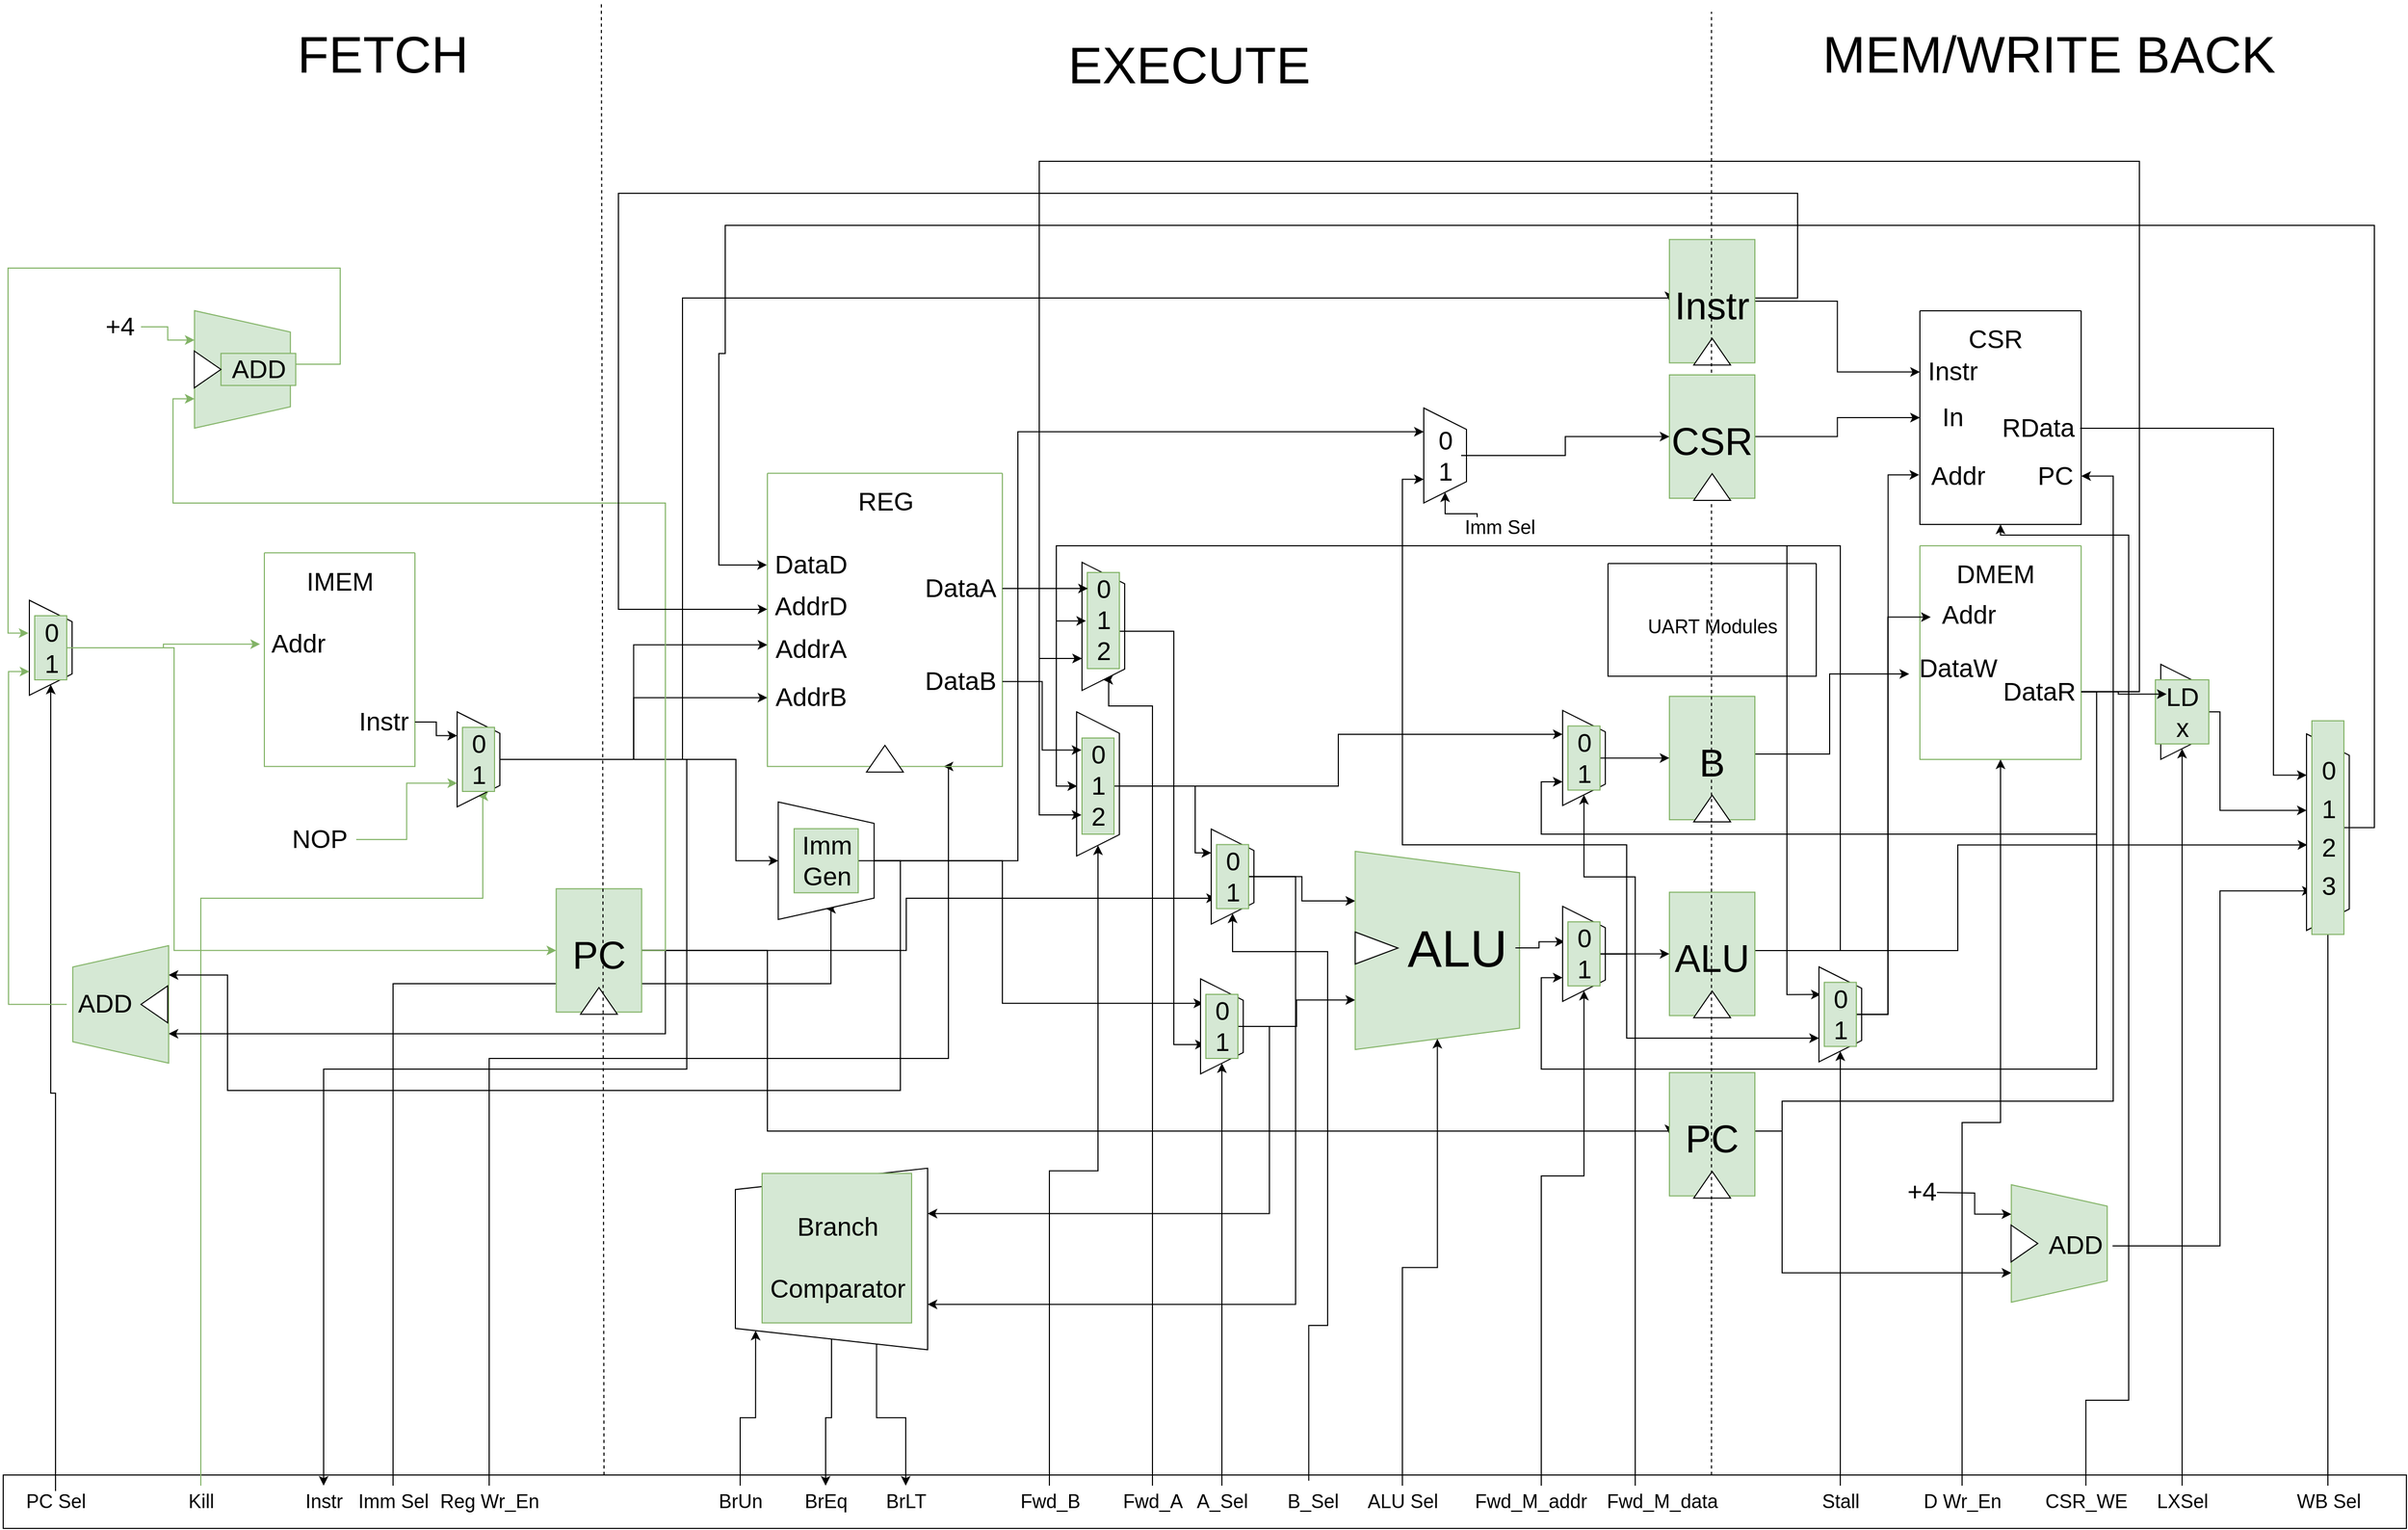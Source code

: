 <mxfile version="17.4.2" type="device"><diagram id="px6dreDy5lvPG2VvPyfn" name="Page-1"><mxGraphModel dx="1422" dy="754" grid="1" gridSize="10" guides="1" tooltips="1" connect="1" arrows="1" fold="1" page="1" pageScale="1" pageWidth="2500" pageHeight="1500" math="0" shadow="0"><root><mxCell id="0"/><mxCell id="1" parent="0"/><mxCell id="4-qWNyt98Z3QxgI1turu-1" value="" style="rounded=0;whiteSpace=wrap;html=1;" parent="1" vertex="1"><mxGeometry x="60" y="1380" width="2250" height="50" as="geometry"/></mxCell><mxCell id="4-qWNyt98Z3QxgI1turu-83" style="edgeStyle=orthogonalEdgeStyle;rounded=0;orthogonalLoop=1;jettySize=auto;html=1;entryX=1;entryY=0.5;entryDx=0;entryDy=0;fontSize=24;" parent="1" source="4-qWNyt98Z3QxgI1turu-2" target="4-qWNyt98Z3QxgI1turu-23" edge="1"><mxGeometry relative="1" as="geometry"/></mxCell><mxCell id="4-qWNyt98Z3QxgI1turu-2" value="&lt;font style=&quot;font-size: 18px&quot;&gt;PC Sel&lt;/font&gt;" style="text;html=1;align=center;verticalAlign=middle;resizable=0;points=[];autosize=1;strokeColor=none;fillColor=none;" parent="1" vertex="1"><mxGeometry x="74" y="1395" width="70" height="20" as="geometry"/></mxCell><mxCell id="4-qWNyt98Z3QxgI1turu-90" style="edgeStyle=orthogonalEdgeStyle;rounded=0;orthogonalLoop=1;jettySize=auto;html=1;entryX=1;entryY=0.5;entryDx=0;entryDy=0;fontSize=24;fillColor=#d5e8d4;strokeColor=#82b366;" parent="1" source="4-qWNyt98Z3QxgI1turu-4" target="4-qWNyt98Z3QxgI1turu-47" edge="1"><mxGeometry relative="1" as="geometry"><Array as="points"><mxPoint x="245" y="840"/><mxPoint x="509" y="840"/><mxPoint x="509" y="744"/></Array></mxGeometry></mxCell><mxCell id="4-qWNyt98Z3QxgI1turu-4" value="Kill" style="text;html=1;align=center;verticalAlign=middle;resizable=0;points=[];autosize=1;strokeColor=none;fillColor=none;fontSize=18;" parent="1" vertex="1"><mxGeometry x="225" y="1390" width="40" height="30" as="geometry"/></mxCell><mxCell id="4-qWNyt98Z3QxgI1turu-5" value="Instr" style="text;html=1;align=center;verticalAlign=middle;resizable=0;points=[];autosize=1;strokeColor=none;fillColor=none;fontSize=18;" parent="1" vertex="1"><mxGeometry x="335" y="1390" width="50" height="30" as="geometry"/></mxCell><mxCell id="4-qWNyt98Z3QxgI1turu-96" style="edgeStyle=orthogonalEdgeStyle;rounded=0;orthogonalLoop=1;jettySize=auto;html=1;entryX=1;entryY=0.5;entryDx=0;entryDy=0;fontSize=24;" parent="1" source="4-qWNyt98Z3QxgI1turu-6" target="4-qWNyt98Z3QxgI1turu-92" edge="1"><mxGeometry relative="1" as="geometry"><Array as="points"><mxPoint x="425" y="920"/><mxPoint x="835" y="920"/></Array></mxGeometry></mxCell><mxCell id="4-qWNyt98Z3QxgI1turu-6" value="Imm Sel" style="text;html=1;align=center;verticalAlign=middle;resizable=0;points=[];autosize=1;strokeColor=none;fillColor=none;fontSize=18;" parent="1" vertex="1"><mxGeometry x="385" y="1390" width="80" height="30" as="geometry"/></mxCell><mxCell id="mu1nXrqoCchP6hfpwyha-82" style="edgeStyle=orthogonalEdgeStyle;rounded=0;orthogonalLoop=1;jettySize=auto;html=1;entryX=0.75;entryY=1;entryDx=0;entryDy=0;fontSize=24;" parent="1" source="4-qWNyt98Z3QxgI1turu-7" target="4-qWNyt98Z3QxgI1turu-70" edge="1"><mxGeometry relative="1" as="geometry"><Array as="points"><mxPoint x="515" y="990"/><mxPoint x="945" y="990"/><mxPoint x="945" y="717"/></Array></mxGeometry></mxCell><mxCell id="4-qWNyt98Z3QxgI1turu-7" value="Reg Wr_En" style="text;html=1;align=center;verticalAlign=middle;resizable=0;points=[];autosize=1;strokeColor=none;fillColor=none;fontSize=18;" parent="1" vertex="1"><mxGeometry x="460" y="1390" width="110" height="30" as="geometry"/></mxCell><mxCell id="mu1nXrqoCchP6hfpwyha-113" style="edgeStyle=orthogonalEdgeStyle;rounded=0;orthogonalLoop=1;jettySize=auto;html=1;entryX=1;entryY=0.5;entryDx=0;entryDy=0;fontSize=24;" parent="1" source="4-qWNyt98Z3QxgI1turu-8" target="mu1nXrqoCchP6hfpwyha-1" edge="1"><mxGeometry relative="1" as="geometry"><Array as="points"><mxPoint x="1136" y="660"/><mxPoint x="1095" y="660"/><mxPoint x="1095" y="635"/></Array></mxGeometry></mxCell><mxCell id="4-qWNyt98Z3QxgI1turu-8" value="Fwd_A" style="text;html=1;align=center;verticalAlign=middle;resizable=0;points=[];autosize=1;strokeColor=none;fillColor=none;fontSize=18;" parent="1" vertex="1"><mxGeometry x="1101" y="1390" width="70" height="30" as="geometry"/></mxCell><mxCell id="mu1nXrqoCchP6hfpwyha-114" style="edgeStyle=orthogonalEdgeStyle;rounded=0;orthogonalLoop=1;jettySize=auto;html=1;entryX=1;entryY=0.5;entryDx=0;entryDy=0;fontSize=24;" parent="1" source="4-qWNyt98Z3QxgI1turu-9" target="mu1nXrqoCchP6hfpwyha-3" edge="1"><mxGeometry relative="1" as="geometry"/></mxCell><mxCell id="4-qWNyt98Z3QxgI1turu-9" value="Fwd_B" style="text;html=1;align=center;verticalAlign=middle;resizable=0;points=[];autosize=1;strokeColor=none;fillColor=none;fontSize=18;" parent="1" vertex="1"><mxGeometry x="1004.5" y="1390" width="70" height="30" as="geometry"/></mxCell><mxCell id="mu1nXrqoCchP6hfpwyha-85" style="edgeStyle=orthogonalEdgeStyle;rounded=0;orthogonalLoop=1;jettySize=auto;html=1;entryX=0;entryY=0;entryDx=0;entryDy=0;fontSize=24;" parent="1" source="4-qWNyt98Z3QxgI1turu-11" target="mu1nXrqoCchP6hfpwyha-26" edge="1"><mxGeometry relative="1" as="geometry"/></mxCell><mxCell id="4-qWNyt98Z3QxgI1turu-11" value="BrUn" style="text;html=1;align=center;verticalAlign=middle;resizable=0;points=[];autosize=1;strokeColor=none;fillColor=none;fontSize=18;" parent="1" vertex="1"><mxGeometry x="720" y="1390" width="60" height="30" as="geometry"/></mxCell><mxCell id="4-qWNyt98Z3QxgI1turu-12" value="BrEq" style="text;html=1;align=center;verticalAlign=middle;resizable=0;points=[];autosize=1;strokeColor=none;fillColor=none;fontSize=18;" parent="1" vertex="1"><mxGeometry x="800" y="1390" width="60" height="30" as="geometry"/></mxCell><mxCell id="4-qWNyt98Z3QxgI1turu-13" value="BrLT" style="text;html=1;align=center;verticalAlign=middle;resizable=0;points=[];autosize=1;strokeColor=none;fillColor=none;fontSize=18;" parent="1" vertex="1"><mxGeometry x="880" y="1390" width="50" height="30" as="geometry"/></mxCell><mxCell id="mu1nXrqoCchP6hfpwyha-88" style="edgeStyle=orthogonalEdgeStyle;rounded=0;orthogonalLoop=1;jettySize=auto;html=1;entryX=1;entryY=0.5;entryDx=0;entryDy=0;fontSize=24;" parent="1" source="4-qWNyt98Z3QxgI1turu-14" target="mu1nXrqoCchP6hfpwyha-7" edge="1"><mxGeometry relative="1" as="geometry"><Array as="points"><mxPoint x="1201" y="1270"/><mxPoint x="1201" y="1270"/></Array></mxGeometry></mxCell><mxCell id="4-qWNyt98Z3QxgI1turu-14" value="A_Sel" style="text;html=1;align=center;verticalAlign=middle;resizable=0;points=[];autosize=1;strokeColor=none;fillColor=none;fontSize=18;" parent="1" vertex="1"><mxGeometry x="1171" y="1390" width="60" height="30" as="geometry"/></mxCell><mxCell id="mu1nXrqoCchP6hfpwyha-90" style="edgeStyle=orthogonalEdgeStyle;rounded=0;orthogonalLoop=1;jettySize=auto;html=1;fontSize=24;entryX=1;entryY=0.5;entryDx=0;entryDy=0;exitX=0.447;exitY=-0.155;exitDx=0;exitDy=0;exitPerimeter=0;" parent="1" source="4-qWNyt98Z3QxgI1turu-15" target="mu1nXrqoCchP6hfpwyha-9" edge="1"><mxGeometry relative="1" as="geometry"><mxPoint x="1210" y="800" as="targetPoint"/><Array as="points"><mxPoint x="1282" y="1240"/><mxPoint x="1300" y="1240"/><mxPoint x="1300" y="890"/><mxPoint x="1211" y="890"/></Array></mxGeometry></mxCell><mxCell id="4-qWNyt98Z3QxgI1turu-15" value="B_Sel" style="text;html=1;align=center;verticalAlign=middle;resizable=0;points=[];autosize=1;strokeColor=none;fillColor=none;fontSize=18;" parent="1" vertex="1"><mxGeometry x="1255.5" y="1390" width="60" height="30" as="geometry"/></mxCell><mxCell id="mu1nXrqoCchP6hfpwyha-104" style="edgeStyle=orthogonalEdgeStyle;rounded=0;orthogonalLoop=1;jettySize=auto;html=1;entryX=1;entryY=0.5;entryDx=0;entryDy=0;fontSize=24;" parent="1" source="4-qWNyt98Z3QxgI1turu-16" target="mu1nXrqoCchP6hfpwyha-99" edge="1"><mxGeometry relative="1" as="geometry"/></mxCell><mxCell id="4-qWNyt98Z3QxgI1turu-16" value="Stall" style="text;html=1;align=center;verticalAlign=middle;resizable=0;points=[];autosize=1;strokeColor=none;fillColor=none;fontSize=18;" parent="1" vertex="1"><mxGeometry x="1755" y="1390" width="50" height="30" as="geometry"/></mxCell><mxCell id="EJyJyO3sqpeHUHVPseN8-16" style="edgeStyle=orthogonalEdgeStyle;rounded=0;orthogonalLoop=1;jettySize=auto;html=1;entryX=0.5;entryY=1;entryDx=0;entryDy=0;fontSize=18;" parent="1" source="4-qWNyt98Z3QxgI1turu-17" target="mu1nXrqoCchP6hfpwyha-63" edge="1"><mxGeometry relative="1" as="geometry"/></mxCell><mxCell id="4-qWNyt98Z3QxgI1turu-17" value="D Wr_En" style="text;html=1;align=center;verticalAlign=middle;resizable=0;points=[];autosize=1;strokeColor=none;fillColor=none;fontSize=18;" parent="1" vertex="1"><mxGeometry x="1849" y="1390" width="90" height="30" as="geometry"/></mxCell><mxCell id="mu1nXrqoCchP6hfpwyha-92" style="edgeStyle=orthogonalEdgeStyle;rounded=0;orthogonalLoop=1;jettySize=auto;html=1;entryX=1;entryY=0.5;entryDx=0;entryDy=0;fontSize=24;" parent="1" source="4-qWNyt98Z3QxgI1turu-18" target="mu1nXrqoCchP6hfpwyha-77" edge="1"><mxGeometry relative="1" as="geometry"/></mxCell><mxCell id="4-qWNyt98Z3QxgI1turu-18" value="LXSel" style="text;html=1;align=center;verticalAlign=middle;resizable=0;points=[];autosize=1;strokeColor=none;fillColor=none;fontSize=18;" parent="1" vertex="1"><mxGeometry x="2070" y="1390" width="60" height="30" as="geometry"/></mxCell><mxCell id="mu1nXrqoCchP6hfpwyha-93" style="edgeStyle=orthogonalEdgeStyle;rounded=0;orthogonalLoop=1;jettySize=auto;html=1;entryX=1;entryY=0.5;entryDx=0;entryDy=0;fontSize=24;" parent="1" source="4-qWNyt98Z3QxgI1turu-19" target="mu1nXrqoCchP6hfpwyha-53" edge="1"><mxGeometry relative="1" as="geometry"/></mxCell><mxCell id="4-qWNyt98Z3QxgI1turu-19" value="WB Sel" style="text;html=1;align=center;verticalAlign=middle;resizable=0;points=[];autosize=1;strokeColor=none;fillColor=none;fontSize=18;" parent="1" vertex="1"><mxGeometry x="2196.5" y="1390" width="80" height="30" as="geometry"/></mxCell><mxCell id="4-qWNyt98Z3QxgI1turu-20" value="&lt;font style=&quot;font-size: 48px&quot;&gt;FETCH&lt;/font&gt;" style="text;html=1;align=center;verticalAlign=middle;resizable=0;points=[];autosize=1;strokeColor=none;fillColor=none;fontSize=18;" parent="1" vertex="1"><mxGeometry x="325" y="30" width="180" height="40" as="geometry"/></mxCell><mxCell id="4-qWNyt98Z3QxgI1turu-21" value="EXECUTE" style="text;html=1;align=center;verticalAlign=middle;resizable=0;points=[];autosize=1;strokeColor=none;fillColor=none;fontSize=48;" parent="1" vertex="1"><mxGeometry x="1050" y="30" width="240" height="60" as="geometry"/></mxCell><mxCell id="4-qWNyt98Z3QxgI1turu-22" value="MEM/WRITE BACK" style="text;html=1;align=center;verticalAlign=middle;resizable=0;points=[];autosize=1;strokeColor=none;fillColor=none;fontSize=48;" parent="1" vertex="1"><mxGeometry x="1755" y="20" width="440" height="60" as="geometry"/></mxCell><mxCell id="4-qWNyt98Z3QxgI1turu-23" value="" style="shape=trapezoid;perimeter=trapezoidPerimeter;whiteSpace=wrap;html=1;fixedSize=1;fontSize=48;rotation=90;" parent="1" vertex="1"><mxGeometry x="60" y="585.5" width="89" height="40" as="geometry"/></mxCell><mxCell id="4-qWNyt98Z3QxgI1turu-24" value="" style="shape=trapezoid;perimeter=trapezoidPerimeter;whiteSpace=wrap;html=1;fixedSize=1;fontSize=48;rotation=90;fillColor=#d5e8d4;strokeColor=#82b366;" parent="1" vertex="1"><mxGeometry x="229" y="300.0" width="110" height="89.75" as="geometry"/></mxCell><mxCell id="4-qWNyt98Z3QxgI1turu-31" value="" style="swimlane;startSize=0;fontSize=48;fillColor=#d5e8d4;strokeColor=#82b366;" parent="1" vertex="1"><mxGeometry x="304.5" y="516.63" width="141" height="200" as="geometry"><mxRectangle x="335" y="330" width="175" height="215.5" as="alternateBounds"/></mxGeometry></mxCell><mxCell id="4-qWNyt98Z3QxgI1turu-42" value="IMEM" style="text;html=1;align=center;verticalAlign=middle;resizable=0;points=[];autosize=1;strokeColor=none;fillColor=none;fontSize=24;" parent="4-qWNyt98Z3QxgI1turu-31" vertex="1"><mxGeometry x="30.5" y="12.25" width="80" height="30" as="geometry"/></mxCell><mxCell id="4-qWNyt98Z3QxgI1turu-43" value="Addr" style="text;html=1;align=center;verticalAlign=middle;resizable=0;points=[];autosize=1;strokeColor=none;fillColor=none;fontSize=24;" parent="4-qWNyt98Z3QxgI1turu-31" vertex="1"><mxGeometry x="-4" y="70.5" width="70" height="30" as="geometry"/></mxCell><mxCell id="4-qWNyt98Z3QxgI1turu-44" value="Instr" style="text;html=1;align=center;verticalAlign=middle;resizable=0;points=[];autosize=1;fontSize=24;" parent="4-qWNyt98Z3QxgI1turu-31" vertex="1"><mxGeometry x="81" y="143.37" width="60" height="30" as="geometry"/></mxCell><mxCell id="72rIhkcff9pk2__aMcEL-7" style="edgeStyle=orthogonalEdgeStyle;rounded=0;orthogonalLoop=1;jettySize=auto;html=1;fillColor=#d5e8d4;strokeColor=#82b366;" parent="1" source="4-qWNyt98Z3QxgI1turu-35" target="4-qWNyt98Z3QxgI1turu-43" edge="1"><mxGeometry relative="1" as="geometry"/></mxCell><mxCell id="72rIhkcff9pk2__aMcEL-8" style="edgeStyle=orthogonalEdgeStyle;rounded=0;orthogonalLoop=1;jettySize=auto;html=1;entryX=0;entryY=0.5;entryDx=0;entryDy=0;fillColor=#d5e8d4;strokeColor=#82b366;" parent="1" source="4-qWNyt98Z3QxgI1turu-35" target="4-qWNyt98Z3QxgI1turu-57" edge="1"><mxGeometry relative="1" as="geometry"><Array as="points"><mxPoint x="220" y="606"/><mxPoint x="220" y="889"/></Array></mxGeometry></mxCell><mxCell id="4-qWNyt98Z3QxgI1turu-35" value="0&lt;br&gt;1" style="text;html=1;align=center;verticalAlign=middle;resizable=0;points=[];autosize=1;strokeColor=#82b366;fillColor=#d5e8d4;fontSize=24;" parent="1" vertex="1"><mxGeometry x="89.5" y="575.5" width="30" height="60" as="geometry"/></mxCell><mxCell id="4-qWNyt98Z3QxgI1turu-82" style="edgeStyle=orthogonalEdgeStyle;rounded=0;orthogonalLoop=1;jettySize=auto;html=1;entryX=0.346;entryY=1.021;entryDx=0;entryDy=0;entryPerimeter=0;fontSize=24;fillColor=#d5e8d4;strokeColor=#82b366;" parent="1" source="4-qWNyt98Z3QxgI1turu-39" target="4-qWNyt98Z3QxgI1turu-23" edge="1"><mxGeometry relative="1" as="geometry"><Array as="points"><mxPoint x="375.5" y="340.0"/><mxPoint x="375.5" y="250"/><mxPoint x="64.5" y="250"/><mxPoint x="64.5" y="592"/></Array></mxGeometry></mxCell><mxCell id="4-qWNyt98Z3QxgI1turu-39" value="ADD" style="text;html=1;align=center;verticalAlign=middle;resizable=0;points=[];autosize=1;strokeColor=#82b366;fillColor=#d5e8d4;fontSize=24;" parent="1" vertex="1"><mxGeometry x="263.87" y="329.87" width="70" height="30" as="geometry"/></mxCell><mxCell id="4-qWNyt98Z3QxgI1turu-40" value="" style="triangle;whiteSpace=wrap;html=1;fontSize=24;rotation=0;" parent="1" vertex="1"><mxGeometry x="238.87" y="327.62" width="25" height="34.5" as="geometry"/></mxCell><mxCell id="4-qWNyt98Z3QxgI1turu-51" style="edgeStyle=orthogonalEdgeStyle;rounded=0;orthogonalLoop=1;jettySize=auto;html=1;entryX=0.25;entryY=1;entryDx=0;entryDy=0;fontSize=24;" parent="1" source="4-qWNyt98Z3QxgI1turu-44" target="4-qWNyt98Z3QxgI1turu-47" edge="1"><mxGeometry relative="1" as="geometry"/></mxCell><mxCell id="4-qWNyt98Z3QxgI1turu-47" value="" style="shape=trapezoid;perimeter=trapezoidPerimeter;whiteSpace=wrap;html=1;fixedSize=1;fontSize=48;rotation=90;" parent="1" vertex="1"><mxGeometry x="460.5" y="690" width="89" height="40" as="geometry"/></mxCell><mxCell id="4-qWNyt98Z3QxgI1turu-48" value="0&lt;br&gt;1" style="text;html=1;align=center;verticalAlign=middle;resizable=0;points=[];autosize=1;strokeColor=#82b366;fillColor=#d5e8d4;fontSize=24;" parent="1" vertex="1"><mxGeometry x="490" y="680" width="30" height="60" as="geometry"/></mxCell><mxCell id="4-qWNyt98Z3QxgI1turu-89" style="edgeStyle=orthogonalEdgeStyle;rounded=0;orthogonalLoop=1;jettySize=auto;html=1;entryX=0.75;entryY=1;entryDx=0;entryDy=0;fontSize=24;fillColor=#d5e8d4;strokeColor=#82b366;" parent="1" source="4-qWNyt98Z3QxgI1turu-52" target="4-qWNyt98Z3QxgI1turu-47" edge="1"><mxGeometry relative="1" as="geometry"/></mxCell><mxCell id="4-qWNyt98Z3QxgI1turu-52" value="NOP" style="text;html=1;align=center;verticalAlign=middle;resizable=0;points=[];autosize=1;strokeColor=none;fillColor=none;fontSize=24;" parent="1" vertex="1"><mxGeometry x="320.5" y="770" width="70" height="30" as="geometry"/></mxCell><mxCell id="4-qWNyt98Z3QxgI1turu-87" style="edgeStyle=orthogonalEdgeStyle;rounded=0;orthogonalLoop=1;jettySize=auto;html=1;entryX=-0.001;entryY=0.355;entryDx=0;entryDy=0;entryPerimeter=0;fontSize=24;exitX=0.5;exitY=0;exitDx=0;exitDy=0;" parent="1" source="4-qWNyt98Z3QxgI1turu-47" target="4-qWNyt98Z3QxgI1turu-75" edge="1"><mxGeometry relative="1" as="geometry"><mxPoint x="655.5" y="674.316" as="sourcePoint"/></mxGeometry></mxCell><mxCell id="4-qWNyt98Z3QxgI1turu-88" style="edgeStyle=orthogonalEdgeStyle;rounded=0;orthogonalLoop=1;jettySize=auto;html=1;entryX=-0.001;entryY=0.502;entryDx=0;entryDy=0;entryPerimeter=0;fontSize=24;exitX=0.5;exitY=0;exitDx=0;exitDy=0;" parent="1" source="4-qWNyt98Z3QxgI1turu-47" target="4-qWNyt98Z3QxgI1turu-76" edge="1"><mxGeometry relative="1" as="geometry"><mxPoint x="655.5" y="674.316" as="sourcePoint"/></mxGeometry></mxCell><mxCell id="4-qWNyt98Z3QxgI1turu-91" style="edgeStyle=orthogonalEdgeStyle;rounded=0;orthogonalLoop=1;jettySize=auto;html=1;fontSize=24;exitX=0.5;exitY=0;exitDx=0;exitDy=0;" parent="1" source="4-qWNyt98Z3QxgI1turu-47" target="4-qWNyt98Z3QxgI1turu-5" edge="1"><mxGeometry relative="1" as="geometry"><Array as="points"><mxPoint x="700" y="710"/><mxPoint x="700" y="1000"/><mxPoint x="360" y="1000"/></Array><mxPoint x="655.5" y="674.316" as="sourcePoint"/></mxGeometry></mxCell><mxCell id="4-qWNyt98Z3QxgI1turu-95" style="edgeStyle=orthogonalEdgeStyle;rounded=0;orthogonalLoop=1;jettySize=auto;html=1;entryX=0.5;entryY=1;entryDx=0;entryDy=0;fontSize=24;exitX=0.5;exitY=0;exitDx=0;exitDy=0;" parent="1" source="4-qWNyt98Z3QxgI1turu-47" target="4-qWNyt98Z3QxgI1turu-92" edge="1"><mxGeometry relative="1" as="geometry"><Array as="points"><mxPoint x="746" y="710"/><mxPoint x="746" y="805"/></Array><mxPoint x="655.5" y="674.316" as="sourcePoint"/></mxGeometry></mxCell><mxCell id="mu1nXrqoCchP6hfpwyha-40" style="edgeStyle=orthogonalEdgeStyle;rounded=0;orthogonalLoop=1;jettySize=auto;html=1;entryX=0;entryY=0.5;entryDx=0;entryDy=0;fontSize=24;exitX=0.5;exitY=0;exitDx=0;exitDy=0;" parent="1" source="4-qWNyt98Z3QxgI1turu-47" target="mu1nXrqoCchP6hfpwyha-38" edge="1"><mxGeometry relative="1" as="geometry"><Array as="points"><mxPoint x="696" y="710"/><mxPoint x="696" y="278"/><mxPoint x="1620" y="278"/></Array><mxPoint x="655.5" y="674.316" as="sourcePoint"/></mxGeometry></mxCell><mxCell id="mu1nXrqoCchP6hfpwyha-25" style="edgeStyle=orthogonalEdgeStyle;rounded=0;orthogonalLoop=1;jettySize=auto;html=1;entryX=-0.017;entryY=0.837;entryDx=0;entryDy=0;entryPerimeter=0;fontSize=48;" parent="1" source="4-qWNyt98Z3QxgI1turu-57" target="mu1nXrqoCchP6hfpwyha-10" edge="1"><mxGeometry relative="1" as="geometry"><Array as="points"><mxPoint x="905.5" y="889"/><mxPoint x="905.5" y="840"/></Array></mxGeometry></mxCell><mxCell id="mu1nXrqoCchP6hfpwyha-43" style="edgeStyle=orthogonalEdgeStyle;rounded=0;orthogonalLoop=1;jettySize=auto;html=1;entryX=0;entryY=0.5;entryDx=0;entryDy=0;fontSize=24;" parent="1" source="4-qWNyt98Z3QxgI1turu-57" target="mu1nXrqoCchP6hfpwyha-41" edge="1"><mxGeometry relative="1" as="geometry"><Array as="points"><mxPoint x="775.5" y="889"/><mxPoint x="775.5" y="1058"/></Array></mxGeometry></mxCell><mxCell id="72rIhkcff9pk2__aMcEL-6" style="edgeStyle=orthogonalEdgeStyle;rounded=0;orthogonalLoop=1;jettySize=auto;html=1;entryX=0.25;entryY=1;entryDx=0;entryDy=0;" parent="1" source="4-qWNyt98Z3QxgI1turu-57" target="72rIhkcff9pk2__aMcEL-1" edge="1"><mxGeometry relative="1" as="geometry"><Array as="points"><mxPoint x="680" y="889"/><mxPoint x="680" y="967"/></Array></mxGeometry></mxCell><mxCell id="gedkjvZ2bNfYiXRkW-s2-1" style="edgeStyle=orthogonalEdgeStyle;rounded=0;orthogonalLoop=1;jettySize=auto;html=1;entryX=0.75;entryY=1;entryDx=0;entryDy=0;fillColor=#d5e8d4;strokeColor=#82b366;" parent="1" source="4-qWNyt98Z3QxgI1turu-57" target="4-qWNyt98Z3QxgI1turu-24" edge="1"><mxGeometry relative="1" as="geometry"><Array as="points"><mxPoint x="680" y="889"/><mxPoint x="680" y="470"/><mxPoint x="219" y="470"/><mxPoint x="219" y="372"/></Array></mxGeometry></mxCell><mxCell id="4-qWNyt98Z3QxgI1turu-57" value="&lt;font style=&quot;font-size: 36px&quot;&gt;PC&lt;/font&gt;" style="rounded=0;whiteSpace=wrap;html=1;fontSize=48;fillColor=#d5e8d4;strokeColor=#82b366;" parent="1" vertex="1"><mxGeometry x="577.75" y="831.12" width="80" height="115.5" as="geometry"/></mxCell><mxCell id="4-qWNyt98Z3QxgI1turu-58" value="" style="triangle;whiteSpace=wrap;html=1;fontSize=24;rotation=-90;" parent="1" vertex="1"><mxGeometry x="605.25" y="918.87" width="25" height="34.5" as="geometry"/></mxCell><mxCell id="4-qWNyt98Z3QxgI1turu-70" value="" style="swimlane;startSize=0;fontSize=48;fillColor=#d5e8d4;strokeColor=#82b366;" parent="1" vertex="1"><mxGeometry x="775.5" y="442.13" width="220" height="274.5" as="geometry"><mxRectangle x="335" y="330" width="175" height="215.5" as="alternateBounds"/></mxGeometry></mxCell><mxCell id="4-qWNyt98Z3QxgI1turu-71" value="REG" style="text;html=1;align=center;verticalAlign=middle;resizable=0;points=[];autosize=1;strokeColor=none;fillColor=none;fontSize=24;" parent="4-qWNyt98Z3QxgI1turu-70" vertex="1"><mxGeometry x="75" y="12.25" width="70" height="30" as="geometry"/></mxCell><mxCell id="4-qWNyt98Z3QxgI1turu-72" value="DataD" style="text;html=1;align=center;verticalAlign=middle;resizable=0;points=[];autosize=1;strokeColor=none;fillColor=none;fontSize=24;" parent="4-qWNyt98Z3QxgI1turu-70" vertex="1"><mxGeometry y="70.5" width="80" height="30" as="geometry"/></mxCell><mxCell id="4-qWNyt98Z3QxgI1turu-74" value="AddrD" style="text;html=1;align=center;verticalAlign=middle;resizable=0;points=[];autosize=1;strokeColor=none;fillColor=none;fontSize=24;" parent="4-qWNyt98Z3QxgI1turu-70" vertex="1"><mxGeometry y="110" width="80" height="30" as="geometry"/></mxCell><mxCell id="4-qWNyt98Z3QxgI1turu-75" value="AddrA" style="text;html=1;align=center;verticalAlign=middle;resizable=0;points=[];autosize=1;strokeColor=none;fillColor=none;fontSize=24;" parent="4-qWNyt98Z3QxgI1turu-70" vertex="1"><mxGeometry y="150" width="80" height="30" as="geometry"/></mxCell><mxCell id="4-qWNyt98Z3QxgI1turu-76" value="AddrB" style="text;html=1;align=center;verticalAlign=middle;resizable=0;points=[];autosize=1;strokeColor=none;fillColor=none;fontSize=24;" parent="4-qWNyt98Z3QxgI1turu-70" vertex="1"><mxGeometry y="195" width="80" height="30" as="geometry"/></mxCell><mxCell id="4-qWNyt98Z3QxgI1turu-77" value="DataB" style="text;html=1;align=center;verticalAlign=middle;resizable=0;points=[];autosize=1;strokeColor=none;fillColor=none;fontSize=24;" parent="4-qWNyt98Z3QxgI1turu-70" vertex="1"><mxGeometry x="140" y="180" width="80" height="30" as="geometry"/></mxCell><mxCell id="4-qWNyt98Z3QxgI1turu-78" value="" style="triangle;whiteSpace=wrap;html=1;fontSize=24;rotation=-90;" parent="4-qWNyt98Z3QxgI1turu-70" vertex="1"><mxGeometry x="97.5" y="250" width="25" height="34.5" as="geometry"/></mxCell><mxCell id="4-qWNyt98Z3QxgI1turu-73" value="DataA" style="text;html=1;align=center;verticalAlign=middle;resizable=0;points=[];autosize=1;strokeColor=none;fillColor=none;fontSize=24;" parent="4-qWNyt98Z3QxgI1turu-70" vertex="1"><mxGeometry x="140" y="92.87" width="80" height="30" as="geometry"/></mxCell><mxCell id="4-qWNyt98Z3QxgI1turu-80" style="edgeStyle=orthogonalEdgeStyle;rounded=0;orthogonalLoop=1;jettySize=auto;html=1;entryX=0.25;entryY=1;entryDx=0;entryDy=0;fontSize=24;fillColor=#d5e8d4;strokeColor=#82b366;" parent="1" source="4-qWNyt98Z3QxgI1turu-79" target="4-qWNyt98Z3QxgI1turu-24" edge="1"><mxGeometry relative="1" as="geometry"/></mxCell><mxCell id="4-qWNyt98Z3QxgI1turu-79" value="+4" style="text;html=1;align=center;verticalAlign=middle;resizable=0;points=[];autosize=1;strokeColor=none;fillColor=none;fontSize=24;" parent="1" vertex="1"><mxGeometry x="149" y="290.0" width="40" height="30" as="geometry"/></mxCell><mxCell id="mu1nXrqoCchP6hfpwyha-11" style="edgeStyle=orthogonalEdgeStyle;rounded=0;orthogonalLoop=1;jettySize=auto;html=1;entryX=-0.081;entryY=0.14;entryDx=0;entryDy=0;entryPerimeter=0;" parent="1" source="4-qWNyt98Z3QxgI1turu-92" target="mu1nXrqoCchP6hfpwyha-8" edge="1"><mxGeometry relative="1" as="geometry"><Array as="points"><mxPoint x="995.5" y="805"/><mxPoint x="995.5" y="938"/></Array></mxGeometry></mxCell><mxCell id="EJyJyO3sqpeHUHVPseN8-8" style="edgeStyle=orthogonalEdgeStyle;rounded=0;orthogonalLoop=1;jettySize=auto;html=1;entryX=0.25;entryY=1;entryDx=0;entryDy=0;" parent="1" source="4-qWNyt98Z3QxgI1turu-92" target="mu1nXrqoCchP6hfpwyha-119" edge="1"><mxGeometry relative="1" as="geometry"><Array as="points"><mxPoint x="1010" y="805"/><mxPoint x="1010" y="403"/></Array></mxGeometry></mxCell><mxCell id="4-qWNyt98Z3QxgI1turu-92" value="" style="shape=trapezoid;perimeter=trapezoidPerimeter;whiteSpace=wrap;html=1;fixedSize=1;fontSize=48;rotation=90;" parent="1" vertex="1"><mxGeometry x="775.5" y="760" width="110" height="89.75" as="geometry"/></mxCell><mxCell id="72rIhkcff9pk2__aMcEL-4" style="edgeStyle=orthogonalEdgeStyle;rounded=0;orthogonalLoop=1;jettySize=auto;html=1;entryX=0.75;entryY=1;entryDx=0;entryDy=0;" parent="1" source="4-qWNyt98Z3QxgI1turu-93" target="72rIhkcff9pk2__aMcEL-1" edge="1"><mxGeometry relative="1" as="geometry"><Array as="points"><mxPoint x="900" y="805"/><mxPoint x="900" y="1020"/><mxPoint x="270" y="1020"/><mxPoint x="270" y="912"/></Array></mxGeometry></mxCell><mxCell id="4-qWNyt98Z3QxgI1turu-93" value="Imm&lt;br&gt;Gen" style="text;html=1;align=center;verticalAlign=middle;resizable=0;points=[];autosize=1;strokeColor=#82b366;fillColor=#d5e8d4;fontSize=24;" parent="1" vertex="1"><mxGeometry x="800.5" y="774.88" width="60" height="60" as="geometry"/></mxCell><mxCell id="mu1nXrqoCchP6hfpwyha-1" value="" style="shape=trapezoid;perimeter=trapezoidPerimeter;whiteSpace=wrap;html=1;fixedSize=1;fontSize=48;rotation=90;" parent="1" vertex="1"><mxGeometry x="1030" y="565.5" width="120" height="40" as="geometry"/></mxCell><mxCell id="mu1nXrqoCchP6hfpwyha-12" style="edgeStyle=orthogonalEdgeStyle;rounded=0;orthogonalLoop=1;jettySize=auto;html=1;entryX=-0.033;entryY=0.783;entryDx=0;entryDy=0;entryPerimeter=0;" parent="1" source="mu1nXrqoCchP6hfpwyha-2" target="mu1nXrqoCchP6hfpwyha-8" edge="1"><mxGeometry relative="1" as="geometry"><Array as="points"><mxPoint x="1156" y="590"/><mxPoint x="1156" y="977"/></Array></mxGeometry></mxCell><mxCell id="mu1nXrqoCchP6hfpwyha-2" value="0&lt;br&gt;1&lt;br&gt;2" style="text;html=1;align=center;verticalAlign=middle;resizable=0;points=[];autosize=1;strokeColor=#82b366;fillColor=#d5e8d4;fontSize=24;" parent="1" vertex="1"><mxGeometry x="1075" y="535" width="30" height="90" as="geometry"/></mxCell><mxCell id="mu1nXrqoCchP6hfpwyha-3" value="" style="shape=trapezoid;perimeter=trapezoidPerimeter;whiteSpace=wrap;html=1;fixedSize=1;fontSize=48;rotation=90;" parent="1" vertex="1"><mxGeometry x="1017.5" y="713" width="135" height="40" as="geometry"/></mxCell><mxCell id="mu1nXrqoCchP6hfpwyha-13" style="edgeStyle=orthogonalEdgeStyle;rounded=0;orthogonalLoop=1;jettySize=auto;html=1;entryX=0.25;entryY=1;entryDx=0;entryDy=0;" parent="1" source="mu1nXrqoCchP6hfpwyha-4" target="mu1nXrqoCchP6hfpwyha-9" edge="1"><mxGeometry relative="1" as="geometry"><Array as="points"><mxPoint x="1176" y="735"/><mxPoint x="1176" y="798"/></Array></mxGeometry></mxCell><mxCell id="EJyJyO3sqpeHUHVPseN8-29" style="edgeStyle=orthogonalEdgeStyle;rounded=0;orthogonalLoop=1;jettySize=auto;html=1;entryX=0.25;entryY=1;entryDx=0;entryDy=0;fontSize=18;" parent="1" source="mu1nXrqoCchP6hfpwyha-4" target="EJyJyO3sqpeHUHVPseN8-21" edge="1"><mxGeometry relative="1" as="geometry"/></mxCell><mxCell id="mu1nXrqoCchP6hfpwyha-4" value="0&lt;br&gt;1&lt;br&gt;2" style="text;html=1;align=center;verticalAlign=middle;resizable=0;points=[];autosize=1;strokeColor=#82b366;fillColor=#d5e8d4;fontSize=24;" parent="1" vertex="1"><mxGeometry x="1070" y="690" width="30" height="90" as="geometry"/></mxCell><mxCell id="mu1nXrqoCchP6hfpwyha-5" style="edgeStyle=orthogonalEdgeStyle;rounded=0;orthogonalLoop=1;jettySize=auto;html=1;entryX=0.017;entryY=0.167;entryDx=0;entryDy=0;entryPerimeter=0;" parent="1" source="4-qWNyt98Z3QxgI1turu-73" target="mu1nXrqoCchP6hfpwyha-2" edge="1"><mxGeometry relative="1" as="geometry"/></mxCell><mxCell id="mu1nXrqoCchP6hfpwyha-6" style="edgeStyle=orthogonalEdgeStyle;rounded=0;orthogonalLoop=1;jettySize=auto;html=1;entryX=-0.017;entryY=0.125;entryDx=0;entryDy=0;entryPerimeter=0;" parent="1" source="4-qWNyt98Z3QxgI1turu-77" target="mu1nXrqoCchP6hfpwyha-4" edge="1"><mxGeometry relative="1" as="geometry"/></mxCell><mxCell id="mu1nXrqoCchP6hfpwyha-7" value="" style="shape=trapezoid;perimeter=trapezoidPerimeter;whiteSpace=wrap;html=1;fixedSize=1;fontSize=48;rotation=90;" parent="1" vertex="1"><mxGeometry x="1156.5" y="940" width="89" height="40" as="geometry"/></mxCell><mxCell id="mu1nXrqoCchP6hfpwyha-84" style="edgeStyle=orthogonalEdgeStyle;rounded=0;orthogonalLoop=1;jettySize=auto;html=1;entryX=0.75;entryY=1;entryDx=0;entryDy=0;fontSize=24;" parent="1" source="mu1nXrqoCchP6hfpwyha-8" target="mu1nXrqoCchP6hfpwyha-26" edge="1"><mxGeometry relative="1" as="geometry"><Array as="points"><mxPoint x="1245.5" y="960"/><mxPoint x="1245.5" y="1135"/></Array></mxGeometry></mxCell><mxCell id="EJyJyO3sqpeHUHVPseN8-18" style="edgeStyle=orthogonalEdgeStyle;rounded=0;orthogonalLoop=1;jettySize=auto;html=1;entryX=0.75;entryY=1;entryDx=0;entryDy=0;fontSize=18;" parent="1" source="mu1nXrqoCchP6hfpwyha-8" target="mu1nXrqoCchP6hfpwyha-16" edge="1"><mxGeometry relative="1" as="geometry"/></mxCell><mxCell id="mu1nXrqoCchP6hfpwyha-8" value="0&lt;br&gt;1" style="text;html=1;align=center;verticalAlign=middle;resizable=0;points=[];autosize=1;strokeColor=#82b366;fillColor=#d5e8d4;fontSize=24;" parent="1" vertex="1"><mxGeometry x="1186" y="930" width="30" height="60" as="geometry"/></mxCell><mxCell id="mu1nXrqoCchP6hfpwyha-9" value="" style="shape=trapezoid;perimeter=trapezoidPerimeter;whiteSpace=wrap;html=1;fixedSize=1;fontSize=48;rotation=90;" parent="1" vertex="1"><mxGeometry x="1166.5" y="799.75" width="89" height="40" as="geometry"/></mxCell><mxCell id="mu1nXrqoCchP6hfpwyha-83" style="edgeStyle=orthogonalEdgeStyle;rounded=0;orthogonalLoop=1;jettySize=auto;html=1;entryX=0.25;entryY=1;entryDx=0;entryDy=0;fontSize=24;" parent="1" source="mu1nXrqoCchP6hfpwyha-10" target="mu1nXrqoCchP6hfpwyha-26" edge="1"><mxGeometry relative="1" as="geometry"><Array as="points"><mxPoint x="1270" y="820"/><mxPoint x="1270" y="1220"/></Array></mxGeometry></mxCell><mxCell id="EJyJyO3sqpeHUHVPseN8-17" style="edgeStyle=orthogonalEdgeStyle;rounded=0;orthogonalLoop=1;jettySize=auto;html=1;entryX=0.25;entryY=1;entryDx=0;entryDy=0;fontSize=18;" parent="1" source="mu1nXrqoCchP6hfpwyha-10" target="mu1nXrqoCchP6hfpwyha-16" edge="1"><mxGeometry relative="1" as="geometry"/></mxCell><mxCell id="mu1nXrqoCchP6hfpwyha-10" value="0&lt;br&gt;1" style="text;html=1;align=center;verticalAlign=middle;resizable=0;points=[];autosize=1;strokeColor=#82b366;fillColor=#d5e8d4;fontSize=24;" parent="1" vertex="1"><mxGeometry x="1196" y="789.75" width="30" height="60" as="geometry"/></mxCell><mxCell id="mu1nXrqoCchP6hfpwyha-16" value="" style="shape=trapezoid;perimeter=trapezoidPerimeter;whiteSpace=wrap;html=1;fixedSize=1;rotation=90;fillColor=#d5e8d4;strokeColor=#82b366;" parent="1" vertex="1"><mxGeometry x="1310" y="811.94" width="185.5" height="153.87" as="geometry"/></mxCell><mxCell id="mu1nXrqoCchP6hfpwyha-18" value="" style="triangle;whiteSpace=wrap;html=1;" parent="1" vertex="1"><mxGeometry x="1325.81" y="871.63" width="40" height="30" as="geometry"/></mxCell><mxCell id="EJyJyO3sqpeHUHVPseN8-23" style="edgeStyle=orthogonalEdgeStyle;rounded=0;orthogonalLoop=1;jettySize=auto;html=1;entryX=0.372;entryY=0.95;entryDx=0;entryDy=0;entryPerimeter=0;fontSize=18;" parent="1" source="mu1nXrqoCchP6hfpwyha-19" target="EJyJyO3sqpeHUHVPseN8-19" edge="1"><mxGeometry relative="1" as="geometry"/></mxCell><mxCell id="mu1nXrqoCchP6hfpwyha-19" value="ALU" style="text;html=1;align=center;verticalAlign=middle;resizable=0;points=[];autosize=1;strokeColor=none;fillColor=none;fontSize=48;" parent="1" vertex="1"><mxGeometry x="1365.81" y="856.51" width="110" height="60" as="geometry"/></mxCell><mxCell id="mu1nXrqoCchP6hfpwyha-86" style="edgeStyle=orthogonalEdgeStyle;rounded=0;orthogonalLoop=1;jettySize=auto;html=1;exitX=0;exitY=0.5;exitDx=0;exitDy=0;fontSize=24;" parent="1" source="mu1nXrqoCchP6hfpwyha-26" target="4-qWNyt98Z3QxgI1turu-12" edge="1"><mxGeometry relative="1" as="geometry"/></mxCell><mxCell id="mu1nXrqoCchP6hfpwyha-87" style="edgeStyle=orthogonalEdgeStyle;rounded=0;orthogonalLoop=1;jettySize=auto;html=1;exitX=0;exitY=0.75;exitDx=0;exitDy=0;fontSize=24;" parent="1" source="mu1nXrqoCchP6hfpwyha-26" target="4-qWNyt98Z3QxgI1turu-13" edge="1"><mxGeometry relative="1" as="geometry"/></mxCell><mxCell id="mu1nXrqoCchP6hfpwyha-26" value="" style="shape=trapezoid;perimeter=trapezoidPerimeter;whiteSpace=wrap;html=1;fixedSize=1;rotation=-90;" parent="1" vertex="1"><mxGeometry x="750.5" y="1087.75" width="170" height="180" as="geometry"/></mxCell><mxCell id="mu1nXrqoCchP6hfpwyha-28" value="&lt;font style=&quot;font-size: 24px&quot;&gt;Branch&lt;br&gt;Comparator&lt;br&gt;&lt;/font&gt;" style="text;html=1;align=center;verticalAlign=middle;resizable=0;points=[];autosize=1;strokeColor=#82b366;fillColor=#d5e8d4;fontSize=48;" parent="1" vertex="1"><mxGeometry x="770.5" y="1097.63" width="140" height="140" as="geometry"/></mxCell><mxCell id="mu1nXrqoCchP6hfpwyha-58" style="edgeStyle=orthogonalEdgeStyle;rounded=0;orthogonalLoop=1;jettySize=auto;html=1;entryX=0.565;entryY=0.981;entryDx=0;entryDy=0;entryPerimeter=0;fontSize=24;" parent="1" source="mu1nXrqoCchP6hfpwyha-35" target="mu1nXrqoCchP6hfpwyha-53" edge="1"><mxGeometry relative="1" as="geometry"><Array as="points"><mxPoint x="1890" y="889"/><mxPoint x="1890" y="790"/></Array></mxGeometry></mxCell><mxCell id="mu1nXrqoCchP6hfpwyha-74" style="edgeStyle=orthogonalEdgeStyle;rounded=0;orthogonalLoop=1;jettySize=auto;html=1;fontSize=24;entryX=-0.039;entryY=0.504;entryDx=0;entryDy=0;entryPerimeter=0;" parent="1" source="mu1nXrqoCchP6hfpwyha-35" target="mu1nXrqoCchP6hfpwyha-2" edge="1"><mxGeometry relative="1" as="geometry"><Array as="points"><mxPoint x="1730" y="889"/><mxPoint x="1730" y="510"/><mxPoint x="1046" y="510"/><mxPoint x="1046" y="580"/></Array><mxPoint x="1085.5" y="583" as="targetPoint"/></mxGeometry></mxCell><mxCell id="mu1nXrqoCchP6hfpwyha-75" style="edgeStyle=orthogonalEdgeStyle;rounded=0;orthogonalLoop=1;jettySize=auto;html=1;fontSize=24;" parent="1" source="mu1nXrqoCchP6hfpwyha-35" edge="1"><mxGeometry relative="1" as="geometry"><Array as="points"><mxPoint x="1780" y="889"/><mxPoint x="1780" y="510"/><mxPoint x="1046" y="510"/><mxPoint x="1046" y="735"/></Array><mxPoint x="1065.5" y="735" as="targetPoint"/></mxGeometry></mxCell><mxCell id="mu1nXrqoCchP6hfpwyha-102" style="edgeStyle=orthogonalEdgeStyle;rounded=0;orthogonalLoop=1;jettySize=auto;html=1;entryX=-0.112;entryY=0.19;entryDx=0;entryDy=0;entryPerimeter=0;fontSize=24;" parent="1" source="mu1nXrqoCchP6hfpwyha-35" target="mu1nXrqoCchP6hfpwyha-100" edge="1"><mxGeometry relative="1" as="geometry"><Array as="points"><mxPoint x="1730" y="889"/><mxPoint x="1730" y="930"/></Array></mxGeometry></mxCell><mxCell id="mu1nXrqoCchP6hfpwyha-35" value="&lt;font style=&quot;font-size: 36px&quot;&gt;ALU&lt;/font&gt;" style="rounded=0;whiteSpace=wrap;html=1;fontSize=48;fillColor=#d5e8d4;strokeColor=#82b366;" parent="1" vertex="1"><mxGeometry x="1620" y="834.36" width="80" height="115.5" as="geometry"/></mxCell><mxCell id="mu1nXrqoCchP6hfpwyha-36" value="" style="triangle;whiteSpace=wrap;html=1;fontSize=24;rotation=-90;" parent="1" vertex="1"><mxGeometry x="1647.5" y="922.11" width="25" height="34.5" as="geometry"/></mxCell><mxCell id="mu1nXrqoCchP6hfpwyha-124" style="edgeStyle=orthogonalEdgeStyle;rounded=0;orthogonalLoop=1;jettySize=auto;html=1;fontSize=24;" parent="1" source="mu1nXrqoCchP6hfpwyha-38" target="mu1nXrqoCchP6hfpwyha-97" edge="1"><mxGeometry relative="1" as="geometry"/></mxCell><mxCell id="mu1nXrqoCchP6hfpwyha-131" style="edgeStyle=orthogonalEdgeStyle;rounded=0;orthogonalLoop=1;jettySize=auto;html=1;entryX=-0.001;entryY=0.578;entryDx=0;entryDy=0;entryPerimeter=0;fontSize=24;" parent="1" source="mu1nXrqoCchP6hfpwyha-38" target="4-qWNyt98Z3QxgI1turu-74" edge="1"><mxGeometry relative="1" as="geometry"><Array as="points"><mxPoint x="1740" y="278"/><mxPoint x="1740" y="180"/><mxPoint x="636" y="180"/><mxPoint x="636" y="570"/></Array></mxGeometry></mxCell><mxCell id="mu1nXrqoCchP6hfpwyha-38" value="&lt;font style=&quot;font-size: 36px&quot;&gt;Instr&lt;/font&gt;" style="rounded=0;whiteSpace=wrap;html=1;fontSize=48;fillColor=#d5e8d4;strokeColor=#82b366;" parent="1" vertex="1"><mxGeometry x="1620" y="223.24" width="80" height="115.5" as="geometry"/></mxCell><mxCell id="mu1nXrqoCchP6hfpwyha-39" value="" style="triangle;whiteSpace=wrap;html=1;fontSize=24;rotation=-90;" parent="1" vertex="1"><mxGeometry x="1647.5" y="310.99" width="25" height="34.5" as="geometry"/></mxCell><mxCell id="mu1nXrqoCchP6hfpwyha-52" style="edgeStyle=orthogonalEdgeStyle;rounded=0;orthogonalLoop=1;jettySize=auto;html=1;entryX=0.75;entryY=1;entryDx=0;entryDy=0;fontSize=24;" parent="1" source="mu1nXrqoCchP6hfpwyha-41" target="mu1nXrqoCchP6hfpwyha-44" edge="1"><mxGeometry relative="1" as="geometry"><Array as="points"><mxPoint x="1725.5" y="1058"/><mxPoint x="1725.5" y="1191"/></Array></mxGeometry></mxCell><mxCell id="mu1nXrqoCchP6hfpwyha-126" style="edgeStyle=orthogonalEdgeStyle;rounded=0;orthogonalLoop=1;jettySize=auto;html=1;entryX=1.002;entryY=0.492;entryDx=0;entryDy=0;entryPerimeter=0;fontSize=24;" parent="1" source="mu1nXrqoCchP6hfpwyha-41" target="mu1nXrqoCchP6hfpwyha-125" edge="1"><mxGeometry relative="1" as="geometry"><Array as="points"><mxPoint x="1725.5" y="1058"/><mxPoint x="1725.5" y="1030"/><mxPoint x="2035.5" y="1030"/><mxPoint x="2035.5" y="445.0"/></Array></mxGeometry></mxCell><mxCell id="mu1nXrqoCchP6hfpwyha-41" value="&lt;font style=&quot;font-size: 36px&quot;&gt;PC&lt;/font&gt;" style="rounded=0;whiteSpace=wrap;html=1;fontSize=48;fillColor=#d5e8d4;strokeColor=#82b366;" parent="1" vertex="1"><mxGeometry x="1620" y="1003.24" width="80" height="115.5" as="geometry"/></mxCell><mxCell id="mu1nXrqoCchP6hfpwyha-42" value="" style="triangle;whiteSpace=wrap;html=1;fontSize=24;rotation=-90;" parent="1" vertex="1"><mxGeometry x="1647.5" y="1090.99" width="25" height="34.5" as="geometry"/></mxCell><mxCell id="mu1nXrqoCchP6hfpwyha-44" value="" style="shape=trapezoid;perimeter=trapezoidPerimeter;whiteSpace=wrap;html=1;fixedSize=1;fontSize=48;rotation=90;fillColor=#d5e8d4;strokeColor=#82b366;" parent="1" vertex="1"><mxGeometry x="1930" y="1118.37" width="110" height="89.75" as="geometry"/></mxCell><mxCell id="mu1nXrqoCchP6hfpwyha-57" style="edgeStyle=orthogonalEdgeStyle;rounded=0;orthogonalLoop=1;jettySize=auto;html=1;entryX=-0.006;entryY=0.796;entryDx=0;entryDy=0;fontSize=24;entryPerimeter=0;" parent="1" source="mu1nXrqoCchP6hfpwyha-45" target="mu1nXrqoCchP6hfpwyha-54" edge="1"><mxGeometry relative="1" as="geometry"><Array as="points"><mxPoint x="2135.5" y="1166"/><mxPoint x="2135.5" y="833"/></Array></mxGeometry></mxCell><mxCell id="mu1nXrqoCchP6hfpwyha-45" value="ADD" style="text;html=1;align=center;verticalAlign=middle;resizable=0;points=[];autosize=1;strokeColor=none;fillColor=none;fontSize=24;" parent="1" vertex="1"><mxGeometry x="1964.87" y="1150.49" width="70" height="30" as="geometry"/></mxCell><mxCell id="mu1nXrqoCchP6hfpwyha-46" value="" style="triangle;whiteSpace=wrap;html=1;fontSize=24;rotation=0;" parent="1" vertex="1"><mxGeometry x="1939.87" y="1145.99" width="25" height="34.5" as="geometry"/></mxCell><mxCell id="mu1nXrqoCchP6hfpwyha-47" style="edgeStyle=orthogonalEdgeStyle;rounded=0;orthogonalLoop=1;jettySize=auto;html=1;entryX=0.25;entryY=1;entryDx=0;entryDy=0;fontSize=24;" parent="1" target="mu1nXrqoCchP6hfpwyha-44" edge="1"><mxGeometry relative="1" as="geometry"><mxPoint x="1870.5" y="1115.5" as="sourcePoint"/></mxGeometry></mxCell><mxCell id="mu1nXrqoCchP6hfpwyha-48" value="+4" style="text;html=1;align=center;verticalAlign=middle;resizable=0;points=[];autosize=1;strokeColor=none;fillColor=none;fontSize=24;" parent="1" vertex="1"><mxGeometry x="1835.5" y="1100" width="40" height="30" as="geometry"/></mxCell><mxCell id="mu1nXrqoCchP6hfpwyha-53" value="" style="shape=trapezoid;perimeter=trapezoidPerimeter;whiteSpace=wrap;html=1;fixedSize=1;fontSize=48;rotation=90;" parent="1" vertex="1"><mxGeometry x="2144.5" y="758.13" width="184" height="40" as="geometry"/></mxCell><mxCell id="EJyJyO3sqpeHUHVPseN8-7" style="edgeStyle=orthogonalEdgeStyle;rounded=0;orthogonalLoop=1;jettySize=auto;html=1;entryX=-0.006;entryY=0.512;entryDx=0;entryDy=0;entryPerimeter=0;" parent="1" source="mu1nXrqoCchP6hfpwyha-54" target="4-qWNyt98Z3QxgI1turu-72" edge="1"><mxGeometry relative="1" as="geometry"><Array as="points"><mxPoint x="2280" y="774"/><mxPoint x="2280" y="210"/><mxPoint x="736" y="210"/><mxPoint x="736" y="330"/><mxPoint x="730" y="330"/><mxPoint x="730" y="528"/></Array><mxPoint x="730" y="370" as="targetPoint"/></mxGeometry></mxCell><mxCell id="mu1nXrqoCchP6hfpwyha-54" value="&lt;p style=&quot;line-height: 1.5&quot;&gt;0&lt;br&gt;1&lt;br&gt;2&lt;br&gt;3&lt;/p&gt;" style="text;html=1;align=center;verticalAlign=middle;resizable=0;points=[];autosize=1;strokeColor=#82b366;fillColor=#d5e8d4;fontSize=24;" parent="1" vertex="1"><mxGeometry x="2221.5" y="673.87" width="30" height="200" as="geometry"/></mxCell><mxCell id="mu1nXrqoCchP6hfpwyha-63" value="" style="swimlane;startSize=0;fontSize=48;fillColor=#d5e8d4;strokeColor=#82b366;" parent="1" vertex="1"><mxGeometry x="1854.5" y="510.0" width="151" height="200" as="geometry"><mxRectangle x="335" y="330" width="175" height="215.5" as="alternateBounds"/></mxGeometry></mxCell><mxCell id="mu1nXrqoCchP6hfpwyha-64" value="DMEM" style="text;html=1;align=center;verticalAlign=middle;resizable=0;points=[];autosize=1;strokeColor=none;fillColor=none;fontSize=24;" parent="mu1nXrqoCchP6hfpwyha-63" vertex="1"><mxGeometry x="25.5" y="12.25" width="90" height="30" as="geometry"/></mxCell><mxCell id="mu1nXrqoCchP6hfpwyha-65" value="Addr" style="text;html=1;align=center;verticalAlign=middle;resizable=0;points=[];autosize=1;strokeColor=none;fillColor=none;fontSize=24;" parent="mu1nXrqoCchP6hfpwyha-63" vertex="1"><mxGeometry x="10" y="50" width="70" height="30" as="geometry"/></mxCell><mxCell id="mu1nXrqoCchP6hfpwyha-66" value="DataR" style="text;html=1;align=center;verticalAlign=middle;resizable=0;points=[];autosize=1;strokeColor=none;fillColor=none;fontSize=24;" parent="mu1nXrqoCchP6hfpwyha-63" vertex="1"><mxGeometry x="71" y="121.62" width="80" height="30" as="geometry"/></mxCell><mxCell id="mu1nXrqoCchP6hfpwyha-67" value="DataW" style="text;html=1;align=center;verticalAlign=middle;resizable=0;points=[];autosize=1;strokeColor=none;fillColor=none;fontSize=24;" parent="mu1nXrqoCchP6hfpwyha-63" vertex="1"><mxGeometry x="-10" y="100" width="90" height="30" as="geometry"/></mxCell><mxCell id="mu1nXrqoCchP6hfpwyha-73" style="edgeStyle=orthogonalEdgeStyle;rounded=0;orthogonalLoop=1;jettySize=auto;html=1;fontSize=24;" parent="1" source="mu1nXrqoCchP6hfpwyha-70" target="mu1nXrqoCchP6hfpwyha-67" edge="1"><mxGeometry relative="1" as="geometry"><Array as="points"><mxPoint x="1770" y="705"/><mxPoint x="1770" y="630"/></Array></mxGeometry></mxCell><mxCell id="mu1nXrqoCchP6hfpwyha-70" value="&lt;font style=&quot;font-size: 36px&quot;&gt;B&lt;/font&gt;" style="rounded=0;whiteSpace=wrap;html=1;fontSize=48;fillColor=#d5e8d4;strokeColor=#82b366;" parent="1" vertex="1"><mxGeometry x="1620" y="650.99" width="80" height="115.5" as="geometry"/></mxCell><mxCell id="mu1nXrqoCchP6hfpwyha-71" value="" style="triangle;whiteSpace=wrap;html=1;fontSize=24;rotation=-90;" parent="1" vertex="1"><mxGeometry x="1647.5" y="738.74" width="25" height="34.5" as="geometry"/></mxCell><mxCell id="mu1nXrqoCchP6hfpwyha-77" value="" style="shape=trapezoid;perimeter=trapezoidPerimeter;whiteSpace=wrap;html=1;fixedSize=1;fontSize=48;rotation=90;" parent="1" vertex="1"><mxGeometry x="2055.5" y="645.5" width="89" height="40" as="geometry"/></mxCell><mxCell id="mu1nXrqoCchP6hfpwyha-127" style="edgeStyle=orthogonalEdgeStyle;rounded=0;orthogonalLoop=1;jettySize=auto;html=1;entryX=0.389;entryY=0.997;entryDx=0;entryDy=0;entryPerimeter=0;fontSize=24;" parent="1" source="mu1nXrqoCchP6hfpwyha-78" target="mu1nXrqoCchP6hfpwyha-53" edge="1"><mxGeometry relative="1" as="geometry"><Array as="points"><mxPoint x="2135.5" y="666"/><mxPoint x="2135.5" y="758"/></Array></mxGeometry></mxCell><mxCell id="mu1nXrqoCchP6hfpwyha-78" value="LD&lt;br&gt;x" style="text;html=1;align=center;verticalAlign=middle;resizable=0;points=[];autosize=1;strokeColor=#82b366;fillColor=#d5e8d4;fontSize=24;" parent="1" vertex="1"><mxGeometry x="2075" y="635.5" width="50" height="60" as="geometry"/></mxCell><mxCell id="mu1nXrqoCchP6hfpwyha-79" style="edgeStyle=orthogonalEdgeStyle;rounded=0;orthogonalLoop=1;jettySize=auto;html=1;entryX=0.21;entryY=0.223;entryDx=0;entryDy=0;entryPerimeter=0;fontSize=24;" parent="1" source="mu1nXrqoCchP6hfpwyha-66" target="mu1nXrqoCchP6hfpwyha-78" edge="1"><mxGeometry relative="1" as="geometry"/></mxCell><mxCell id="mu1nXrqoCchP6hfpwyha-94" value="" style="swimlane;startSize=0;fontSize=48;" parent="1" vertex="1"><mxGeometry x="1854.5" y="290.0" width="151" height="200" as="geometry"><mxRectangle x="335" y="330" width="175" height="215.5" as="alternateBounds"/></mxGeometry></mxCell><mxCell id="mu1nXrqoCchP6hfpwyha-95" value="CSR" style="text;html=1;align=center;verticalAlign=middle;resizable=0;points=[];autosize=1;strokeColor=none;fillColor=none;fontSize=24;" parent="mu1nXrqoCchP6hfpwyha-94" vertex="1"><mxGeometry x="35.5" y="12.25" width="70" height="30" as="geometry"/></mxCell><mxCell id="mu1nXrqoCchP6hfpwyha-96" value="Addr" style="text;html=1;align=center;verticalAlign=middle;resizable=0;points=[];autosize=1;strokeColor=none;fillColor=none;fontSize=24;" parent="mu1nXrqoCchP6hfpwyha-94" vertex="1"><mxGeometry y="140" width="70" height="30" as="geometry"/></mxCell><mxCell id="mu1nXrqoCchP6hfpwyha-97" value="Instr" style="text;html=1;align=center;verticalAlign=middle;resizable=0;points=[];autosize=1;strokeColor=none;fillColor=none;fontSize=24;" parent="mu1nXrqoCchP6hfpwyha-94" vertex="1"><mxGeometry y="42.25" width="60" height="30" as="geometry"/></mxCell><mxCell id="mu1nXrqoCchP6hfpwyha-98" value="In" style="text;html=1;align=center;verticalAlign=middle;resizable=0;points=[];autosize=1;strokeColor=none;fillColor=none;fontSize=24;" parent="mu1nXrqoCchP6hfpwyha-94" vertex="1"><mxGeometry x="10" y="85" width="40" height="30" as="geometry"/></mxCell><mxCell id="mu1nXrqoCchP6hfpwyha-125" value="PC" style="text;html=1;align=center;verticalAlign=middle;resizable=0;points=[];autosize=1;strokeColor=none;fillColor=none;fontSize=24;" parent="mu1nXrqoCchP6hfpwyha-94" vertex="1"><mxGeometry x="101" y="140" width="50" height="30" as="geometry"/></mxCell><mxCell id="mu1nXrqoCchP6hfpwyha-99" value="" style="shape=trapezoid;perimeter=trapezoidPerimeter;whiteSpace=wrap;html=1;fixedSize=1;fontSize=48;rotation=90;" parent="1" vertex="1"><mxGeometry x="1735.5" y="928.75" width="89" height="40" as="geometry"/></mxCell><mxCell id="mu1nXrqoCchP6hfpwyha-101" style="edgeStyle=orthogonalEdgeStyle;rounded=0;orthogonalLoop=1;jettySize=auto;html=1;entryX=0.002;entryY=0.56;entryDx=0;entryDy=0;entryPerimeter=0;fontSize=24;" parent="1" source="mu1nXrqoCchP6hfpwyha-100" target="mu1nXrqoCchP6hfpwyha-65" edge="1"><mxGeometry relative="1" as="geometry"><Array as="points"><mxPoint x="1824.5" y="949"/><mxPoint x="1824.5" y="577"/></Array></mxGeometry></mxCell><mxCell id="mu1nXrqoCchP6hfpwyha-122" style="edgeStyle=orthogonalEdgeStyle;rounded=0;orthogonalLoop=1;jettySize=auto;html=1;entryX=-0.009;entryY=0.453;entryDx=0;entryDy=0;entryPerimeter=0;fontSize=24;" parent="1" source="mu1nXrqoCchP6hfpwyha-100" target="mu1nXrqoCchP6hfpwyha-96" edge="1"><mxGeometry relative="1" as="geometry"/></mxCell><mxCell id="mu1nXrqoCchP6hfpwyha-100" value="0&lt;br&gt;1" style="text;html=1;align=center;verticalAlign=middle;resizable=0;points=[];autosize=1;strokeColor=#82b366;fillColor=#d5e8d4;fontSize=24;" parent="1" vertex="1"><mxGeometry x="1765" y="918.75" width="30" height="60" as="geometry"/></mxCell><mxCell id="mu1nXrqoCchP6hfpwyha-105" value="" style="endArrow=none;dashed=1;html=1;rounded=0;fontSize=24;exitX=0.25;exitY=0;exitDx=0;exitDy=0;" parent="1" source="4-qWNyt98Z3QxgI1turu-1" edge="1"><mxGeometry width="50" height="50" relative="1" as="geometry"><mxPoint x="890" y="450" as="sourcePoint"/><mxPoint x="620" as="targetPoint"/></mxGeometry></mxCell><mxCell id="mu1nXrqoCchP6hfpwyha-115" value="" style="endArrow=none;dashed=1;html=1;rounded=0;fontSize=24;" parent="1" edge="1"><mxGeometry width="50" height="50" relative="1" as="geometry"><mxPoint x="1659.38" y="1380" as="sourcePoint"/><mxPoint x="1659.38" y="10" as="targetPoint"/></mxGeometry></mxCell><mxCell id="mu1nXrqoCchP6hfpwyha-123" style="edgeStyle=orthogonalEdgeStyle;rounded=0;orthogonalLoop=1;jettySize=auto;html=1;entryX=0;entryY=0.5;entryDx=0;entryDy=0;fontSize=24;" parent="1" source="mu1nXrqoCchP6hfpwyha-116" target="mu1nXrqoCchP6hfpwyha-94" edge="1"><mxGeometry relative="1" as="geometry"/></mxCell><mxCell id="mu1nXrqoCchP6hfpwyha-116" value="&lt;font style=&quot;font-size: 36px&quot;&gt;CSR&lt;/font&gt;" style="rounded=0;whiteSpace=wrap;html=1;fontSize=48;fillColor=#d5e8d4;strokeColor=#82b366;" parent="1" vertex="1"><mxGeometry x="1620" y="350.0" width="80" height="115.5" as="geometry"/></mxCell><mxCell id="mu1nXrqoCchP6hfpwyha-117" value="" style="triangle;whiteSpace=wrap;html=1;fontSize=24;rotation=-90;" parent="1" vertex="1"><mxGeometry x="1647.5" y="437.75" width="25" height="34.5" as="geometry"/></mxCell><mxCell id="mu1nXrqoCchP6hfpwyha-119" value="" style="shape=trapezoid;perimeter=trapezoidPerimeter;whiteSpace=wrap;html=1;fixedSize=1;fontSize=48;rotation=90;" parent="1" vertex="1"><mxGeometry x="1365.5" y="405.5" width="89" height="40" as="geometry"/></mxCell><mxCell id="mu1nXrqoCchP6hfpwyha-121" style="edgeStyle=orthogonalEdgeStyle;rounded=0;orthogonalLoop=1;jettySize=auto;html=1;entryX=0;entryY=0.5;entryDx=0;entryDy=0;fontSize=24;" parent="1" source="mu1nXrqoCchP6hfpwyha-120" target="mu1nXrqoCchP6hfpwyha-116" edge="1"><mxGeometry relative="1" as="geometry"/></mxCell><mxCell id="mu1nXrqoCchP6hfpwyha-120" value="0&lt;br&gt;1" style="text;html=1;align=center;verticalAlign=middle;resizable=0;points=[];autosize=1;strokeColor=none;fillColor=none;fontSize=24;" parent="1" vertex="1"><mxGeometry x="1395" y="395.5" width="30" height="60" as="geometry"/></mxCell><mxCell id="mu1nXrqoCchP6hfpwyha-129" style="edgeStyle=orthogonalEdgeStyle;rounded=0;orthogonalLoop=1;jettySize=auto;html=1;entryX=0.21;entryY=0.997;entryDx=0;entryDy=0;entryPerimeter=0;fontSize=24;" parent="1" source="mu1nXrqoCchP6hfpwyha-128" target="mu1nXrqoCchP6hfpwyha-53" edge="1"><mxGeometry relative="1" as="geometry"><Array as="points"><mxPoint x="2185.5" y="400.0"/><mxPoint x="2185.5" y="725"/></Array></mxGeometry></mxCell><mxCell id="mu1nXrqoCchP6hfpwyha-128" value="RData" style="text;html=1;align=center;verticalAlign=middle;resizable=0;points=[];autosize=1;strokeColor=none;fillColor=none;fontSize=24;" parent="1" vertex="1"><mxGeometry x="1924.5" y="385.0" width="80" height="30" as="geometry"/></mxCell><mxCell id="EJyJyO3sqpeHUHVPseN8-13" style="edgeStyle=orthogonalEdgeStyle;rounded=0;orthogonalLoop=1;jettySize=auto;html=1;entryX=1;entryY=0.5;entryDx=0;entryDy=0;fontSize=18;" parent="1" source="EJyJyO3sqpeHUHVPseN8-11" target="mu1nXrqoCchP6hfpwyha-119" edge="1"><mxGeometry relative="1" as="geometry"><Array as="points"><mxPoint x="1440" y="480"/><mxPoint x="1410" y="480"/></Array></mxGeometry></mxCell><mxCell id="EJyJyO3sqpeHUHVPseN8-11" value="&lt;font style=&quot;font-size: 18px&quot;&gt;Imm Sel&lt;/font&gt;" style="text;html=1;align=center;verticalAlign=middle;resizable=0;points=[];autosize=1;strokeColor=none;fillColor=none;" parent="1" vertex="1"><mxGeometry x="1420.5" y="483.25" width="80" height="20" as="geometry"/></mxCell><mxCell id="EJyJyO3sqpeHUHVPseN8-14" style="edgeStyle=orthogonalEdgeStyle;rounded=0;orthogonalLoop=1;jettySize=auto;html=1;entryX=0.75;entryY=1;entryDx=0;entryDy=0;fontSize=18;" parent="1" source="mu1nXrqoCchP6hfpwyha-66" target="mu1nXrqoCchP6hfpwyha-1" edge="1"><mxGeometry relative="1" as="geometry"><Array as="points"><mxPoint x="2060" y="647"/><mxPoint x="2060" y="150"/><mxPoint x="1030" y="150"/><mxPoint x="1030" y="615"/></Array></mxGeometry></mxCell><mxCell id="EJyJyO3sqpeHUHVPseN8-15" style="edgeStyle=orthogonalEdgeStyle;rounded=0;orthogonalLoop=1;jettySize=auto;html=1;entryX=-0.017;entryY=0.8;entryDx=0;entryDy=0;entryPerimeter=0;fontSize=18;" parent="1" source="mu1nXrqoCchP6hfpwyha-66" target="mu1nXrqoCchP6hfpwyha-4" edge="1"><mxGeometry relative="1" as="geometry"><Array as="points"><mxPoint x="2060" y="647"/><mxPoint x="2060" y="150"/><mxPoint x="1030" y="150"/><mxPoint x="1030" y="762"/></Array></mxGeometry></mxCell><mxCell id="EJyJyO3sqpeHUHVPseN8-19" value="" style="shape=trapezoid;perimeter=trapezoidPerimeter;whiteSpace=wrap;html=1;fixedSize=1;fontSize=48;rotation=90;" parent="1" vertex="1"><mxGeometry x="1495.5" y="872.11" width="89" height="40" as="geometry"/></mxCell><mxCell id="EJyJyO3sqpeHUHVPseN8-25" style="edgeStyle=orthogonalEdgeStyle;rounded=0;orthogonalLoop=1;jettySize=auto;html=1;entryX=0;entryY=0.5;entryDx=0;entryDy=0;fontSize=18;" parent="1" source="EJyJyO3sqpeHUHVPseN8-20" target="mu1nXrqoCchP6hfpwyha-35" edge="1"><mxGeometry relative="1" as="geometry"/></mxCell><mxCell id="EJyJyO3sqpeHUHVPseN8-26" style="edgeStyle=orthogonalEdgeStyle;rounded=0;orthogonalLoop=1;jettySize=auto;html=1;entryX=0.75;entryY=1;entryDx=0;entryDy=0;fontSize=18;" parent="1" source="EJyJyO3sqpeHUHVPseN8-20" target="mu1nXrqoCchP6hfpwyha-99" edge="1"><mxGeometry relative="1" as="geometry"><Array as="points"><mxPoint x="1580" y="892"/><mxPoint x="1580" y="971"/></Array></mxGeometry></mxCell><mxCell id="EJyJyO3sqpeHUHVPseN8-27" style="edgeStyle=orthogonalEdgeStyle;rounded=0;orthogonalLoop=1;jettySize=auto;html=1;entryX=0.75;entryY=1;entryDx=0;entryDy=0;fontSize=18;" parent="1" source="EJyJyO3sqpeHUHVPseN8-20" target="mu1nXrqoCchP6hfpwyha-119" edge="1"><mxGeometry relative="1" as="geometry"><Array as="points"><mxPoint x="1580" y="892"/><mxPoint x="1580" y="790"/><mxPoint x="1370" y="790"/><mxPoint x="1370" y="448"/></Array></mxGeometry></mxCell><mxCell id="EJyJyO3sqpeHUHVPseN8-20" value="0&lt;br&gt;1" style="text;html=1;align=center;verticalAlign=middle;resizable=0;points=[];autosize=1;strokeColor=#82b366;fillColor=#d5e8d4;fontSize=24;" parent="1" vertex="1"><mxGeometry x="1525" y="862.11" width="30" height="60" as="geometry"/></mxCell><mxCell id="EJyJyO3sqpeHUHVPseN8-21" value="" style="shape=trapezoid;perimeter=trapezoidPerimeter;whiteSpace=wrap;html=1;fixedSize=1;fontSize=48;rotation=90;" parent="1" vertex="1"><mxGeometry x="1495.5" y="688.74" width="89" height="40" as="geometry"/></mxCell><mxCell id="EJyJyO3sqpeHUHVPseN8-28" style="edgeStyle=orthogonalEdgeStyle;rounded=0;orthogonalLoop=1;jettySize=auto;html=1;entryX=0;entryY=0.5;entryDx=0;entryDy=0;fontSize=18;" parent="1" source="EJyJyO3sqpeHUHVPseN8-22" target="mu1nXrqoCchP6hfpwyha-70" edge="1"><mxGeometry relative="1" as="geometry"/></mxCell><mxCell id="EJyJyO3sqpeHUHVPseN8-22" value="0&lt;br&gt;1" style="text;html=1;align=center;verticalAlign=middle;resizable=0;points=[];autosize=1;strokeColor=#82b366;fillColor=#d5e8d4;fontSize=24;" parent="1" vertex="1"><mxGeometry x="1525" y="678.74" width="30" height="60" as="geometry"/></mxCell><mxCell id="EJyJyO3sqpeHUHVPseN8-24" style="edgeStyle=orthogonalEdgeStyle;rounded=0;orthogonalLoop=1;jettySize=auto;html=1;entryX=0.75;entryY=1;entryDx=0;entryDy=0;fontSize=18;" parent="1" source="mu1nXrqoCchP6hfpwyha-66" target="EJyJyO3sqpeHUHVPseN8-19" edge="1"><mxGeometry relative="1" as="geometry"><Array as="points"><mxPoint x="2020" y="647"/><mxPoint x="2020" y="1000"/><mxPoint x="1500" y="1000"/><mxPoint x="1500" y="914"/></Array></mxGeometry></mxCell><mxCell id="EJyJyO3sqpeHUHVPseN8-30" style="edgeStyle=orthogonalEdgeStyle;rounded=0;orthogonalLoop=1;jettySize=auto;html=1;entryX=0.75;entryY=1;entryDx=0;entryDy=0;fontSize=18;" parent="1" source="mu1nXrqoCchP6hfpwyha-66" target="EJyJyO3sqpeHUHVPseN8-21" edge="1"><mxGeometry relative="1" as="geometry"><Array as="points"><mxPoint x="2020" y="647"/><mxPoint x="2020" y="780"/><mxPoint x="1500" y="780"/><mxPoint x="1500" y="731"/></Array></mxGeometry></mxCell><mxCell id="EJyJyO3sqpeHUHVPseN8-35" style="edgeStyle=orthogonalEdgeStyle;rounded=0;orthogonalLoop=1;jettySize=auto;html=1;entryX=1;entryY=0.5;entryDx=0;entryDy=0;fontSize=18;" parent="1" source="EJyJyO3sqpeHUHVPseN8-31" target="EJyJyO3sqpeHUHVPseN8-21" edge="1"><mxGeometry relative="1" as="geometry"><Array as="points"><mxPoint x="1588" y="820"/><mxPoint x="1540" y="820"/></Array></mxGeometry></mxCell><mxCell id="EJyJyO3sqpeHUHVPseN8-31" value="Fwd_M_data" style="text;html=1;align=center;verticalAlign=middle;resizable=0;points=[];autosize=1;strokeColor=none;fillColor=none;fontSize=18;" parent="1" vertex="1"><mxGeometry x="1552.5" y="1390" width="120" height="30" as="geometry"/></mxCell><mxCell id="EJyJyO3sqpeHUHVPseN8-33" style="edgeStyle=orthogonalEdgeStyle;rounded=0;orthogonalLoop=1;jettySize=auto;html=1;entryX=1;entryY=0.5;entryDx=0;entryDy=0;fontSize=18;" parent="1" source="EJyJyO3sqpeHUHVPseN8-32" target="EJyJyO3sqpeHUHVPseN8-19" edge="1"><mxGeometry relative="1" as="geometry"><Array as="points"><mxPoint x="1500" y="1100"/><mxPoint x="1540" y="1100"/></Array></mxGeometry></mxCell><mxCell id="EJyJyO3sqpeHUHVPseN8-32" value="Fwd_M_addr" style="text;html=1;align=center;verticalAlign=middle;resizable=0;points=[];autosize=1;strokeColor=none;fillColor=none;fontSize=18;" parent="1" vertex="1"><mxGeometry x="1430" y="1390" width="120" height="30" as="geometry"/></mxCell><mxCell id="EJyJyO3sqpeHUHVPseN8-37" style="edgeStyle=orthogonalEdgeStyle;rounded=0;orthogonalLoop=1;jettySize=auto;html=1;entryX=0.5;entryY=1;entryDx=0;entryDy=0;fontSize=18;" parent="1" source="EJyJyO3sqpeHUHVPseN8-36" target="mu1nXrqoCchP6hfpwyha-94" edge="1"><mxGeometry relative="1" as="geometry"><Array as="points"><mxPoint x="2010" y="1310"/><mxPoint x="2050" y="1310"/><mxPoint x="2050" y="500"/><mxPoint x="1930" y="500"/></Array></mxGeometry></mxCell><mxCell id="EJyJyO3sqpeHUHVPseN8-36" value="CSR_WE" style="text;html=1;align=center;verticalAlign=middle;resizable=0;points=[];autosize=1;strokeColor=none;fillColor=none;fontSize=18;" parent="1" vertex="1"><mxGeometry x="1964.87" y="1390" width="90" height="30" as="geometry"/></mxCell><mxCell id="EJyJyO3sqpeHUHVPseN8-39" style="edgeStyle=orthogonalEdgeStyle;rounded=0;orthogonalLoop=1;jettySize=auto;html=1;entryX=1;entryY=0.5;entryDx=0;entryDy=0;fontSize=18;" parent="1" source="EJyJyO3sqpeHUHVPseN8-38" target="mu1nXrqoCchP6hfpwyha-16" edge="1"><mxGeometry relative="1" as="geometry"/></mxCell><mxCell id="EJyJyO3sqpeHUHVPseN8-38" value="ALU Sel" style="text;html=1;align=center;verticalAlign=middle;resizable=0;points=[];autosize=1;strokeColor=none;fillColor=none;fontSize=18;" parent="1" vertex="1"><mxGeometry x="1330" y="1390" width="80" height="30" as="geometry"/></mxCell><mxCell id="EJyJyO3sqpeHUHVPseN8-40" value="" style="swimlane;startSize=0;fontSize=18;" parent="1" vertex="1"><mxGeometry x="1562.5" y="526.63" width="195" height="105.5" as="geometry"/></mxCell><mxCell id="EJyJyO3sqpeHUHVPseN8-41" value="UART Modules" style="text;html=1;align=center;verticalAlign=middle;resizable=0;points=[];autosize=1;strokeColor=none;fillColor=none;fontSize=18;" parent="EJyJyO3sqpeHUHVPseN8-40" vertex="1"><mxGeometry x="27.5" y="43.87" width="140" height="30" as="geometry"/></mxCell><mxCell id="72rIhkcff9pk2__aMcEL-1" value="" style="shape=trapezoid;perimeter=trapezoidPerimeter;whiteSpace=wrap;html=1;fixedSize=1;fontSize=48;rotation=-90;fillColor=#d5e8d4;strokeColor=#82b366;" parent="1" vertex="1"><mxGeometry x="115" y="894.49" width="110" height="89.75" as="geometry"/></mxCell><mxCell id="72rIhkcff9pk2__aMcEL-5" style="edgeStyle=orthogonalEdgeStyle;rounded=0;orthogonalLoop=1;jettySize=auto;html=1;entryX=0.75;entryY=1;entryDx=0;entryDy=0;fillColor=#d5e8d4;strokeColor=#82b366;" parent="1" source="72rIhkcff9pk2__aMcEL-2" target="4-qWNyt98Z3QxgI1turu-23" edge="1"><mxGeometry relative="1" as="geometry"><Array as="points"><mxPoint x="65" y="939"/><mxPoint x="65" y="628"/></Array></mxGeometry></mxCell><mxCell id="72rIhkcff9pk2__aMcEL-2" value="ADD" style="text;html=1;align=center;verticalAlign=middle;resizable=0;points=[];autosize=1;strokeColor=none;fillColor=none;fontSize=24;" parent="1" vertex="1"><mxGeometry x="119.5" y="924.37" width="70" height="30" as="geometry"/></mxCell><mxCell id="72rIhkcff9pk2__aMcEL-3" value="" style="triangle;whiteSpace=wrap;html=1;fontSize=24;rotation=-180;" parent="1" vertex="1"><mxGeometry x="189.0" y="922.12" width="25" height="34.5" as="geometry"/></mxCell></root></mxGraphModel></diagram></mxfile>
